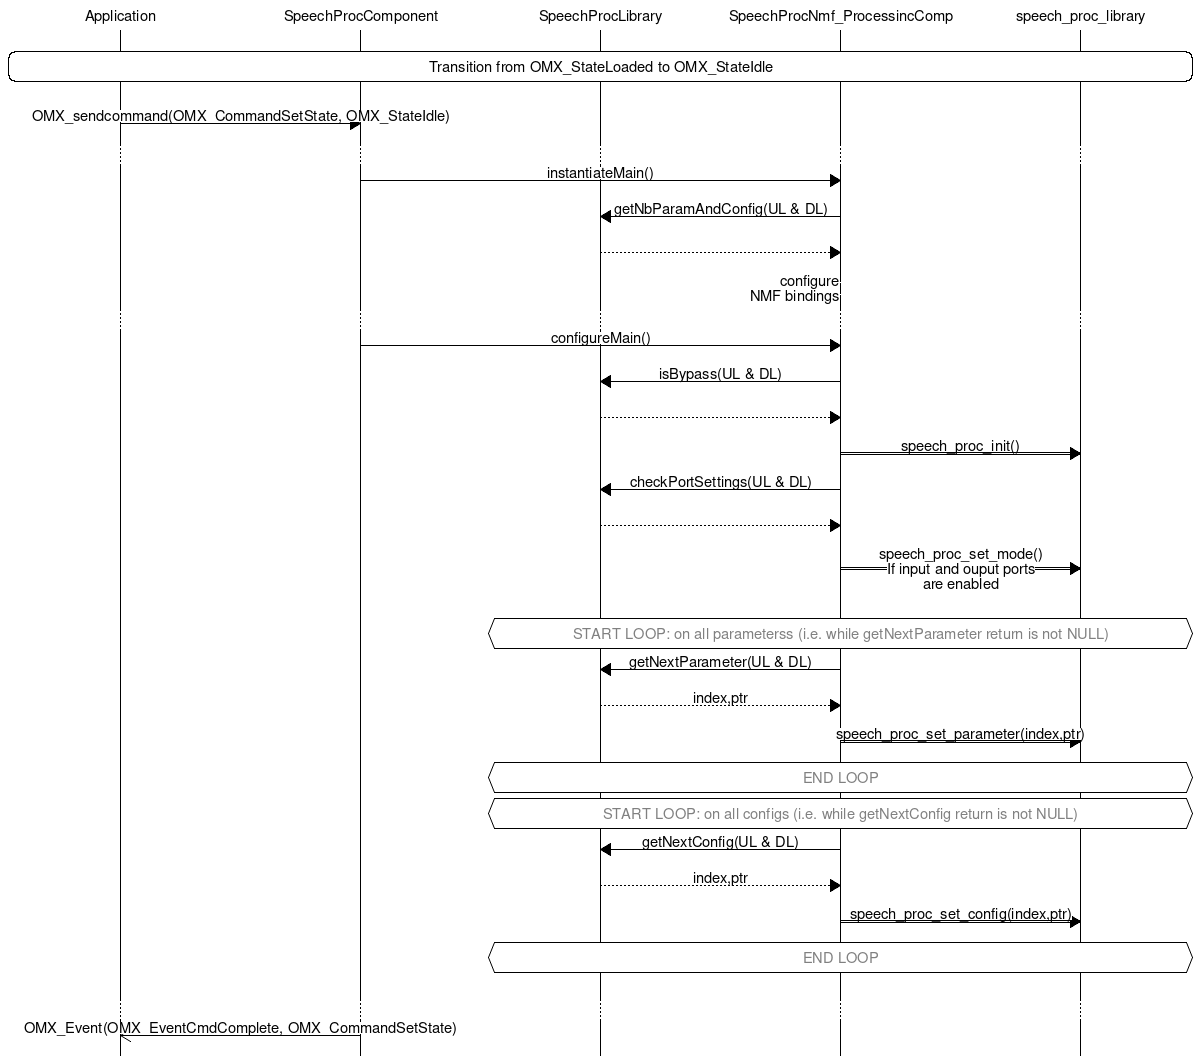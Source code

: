 msc {
		width=1200;
		Application,SpeechProcComponent,SpeechProcLibrary,SpeechProcNmf_ProcessincComp,speech_proc_library;
        |||;
		Application rbox speech_proc_library [label="Transition from OMX_StateLoaded to OMX_StateIdle"];
		|||;
		Application => SpeechProcComponent [label ="OMX_sendcommand(OMX_CommandSetState, OMX_StateIdle)"];
		...;

		SpeechProcComponent => SpeechProcNmf_ProcessincComp [label="instantiateMain()"];

		SpeechProcNmf_ProcessincComp => SpeechProcLibrary [label="getNbParamAndConfig(UL & DL)"];
		SpeechProcLibrary >> SpeechProcNmf_ProcessincComp;
		SpeechProcNmf_ProcessincComp -> SpeechProcNmf_ProcessincComp [label="configure\nNMF bindings", linecolor="white"];

		...;
		SpeechProcComponent => SpeechProcNmf_ProcessincComp [label="configureMain()"];

		SpeechProcNmf_ProcessincComp =>  SpeechProcLibrary [label="isBypass(UL & DL)"];
	  SpeechProcLibrary >> SpeechProcNmf_ProcessincComp;
		SpeechProcNmf_ProcessincComp :> speech_proc_library [label="speech_proc_init()"];

		SpeechProcNmf_ProcessincComp =>  SpeechProcLibrary [label="checkPortSettings(UL & DL)"];
	  SpeechProcLibrary >> SpeechProcNmf_ProcessincComp;
		SpeechProcNmf_ProcessincComp :> speech_proc_library [label="speech_proc_set_mode()\nIf input and ouput ports\nare enabled"];
		|||;

		SpeechProcLibrary abox speech_proc_library [label="START LOOP: on all parameterss (i.e. while getNextParameter return is not NULL)", textcolour="gray"];
		SpeechProcNmf_ProcessincComp =>  SpeechProcLibrary [label="getNextParameter(UL & DL)"];
	  SpeechProcLibrary >> SpeechProcNmf_ProcessincComp [label="index,ptr"];
		SpeechProcNmf_ProcessincComp :> speech_proc_library [label="speech_proc_set_parameter(index,ptr)"];
		SpeechProcLibrary abox speech_proc_library [label="END LOOP", textcolour="gray"];

		SpeechProcLibrary abox speech_proc_library [label="START LOOP: on all configs (i.e. while getNextConfig return is not NULL)", textcolour="gray"];
		SpeechProcNmf_ProcessincComp =>  SpeechProcLibrary [label="getNextConfig(UL & DL)"];
	  SpeechProcLibrary >> SpeechProcNmf_ProcessincComp [label="index,ptr"];
		SpeechProcNmf_ProcessincComp :> speech_proc_library [label="speech_proc_set_config(index,ptr)"];
		SpeechProcLibrary abox speech_proc_library [label="END LOOP", textcolour="gray"];

		|||;
		...;

	  SpeechProcComponent =>> Application [label="OMX_Event(OMX_EventCmdComplete, OMX_CommandSetState)"];	 	
}